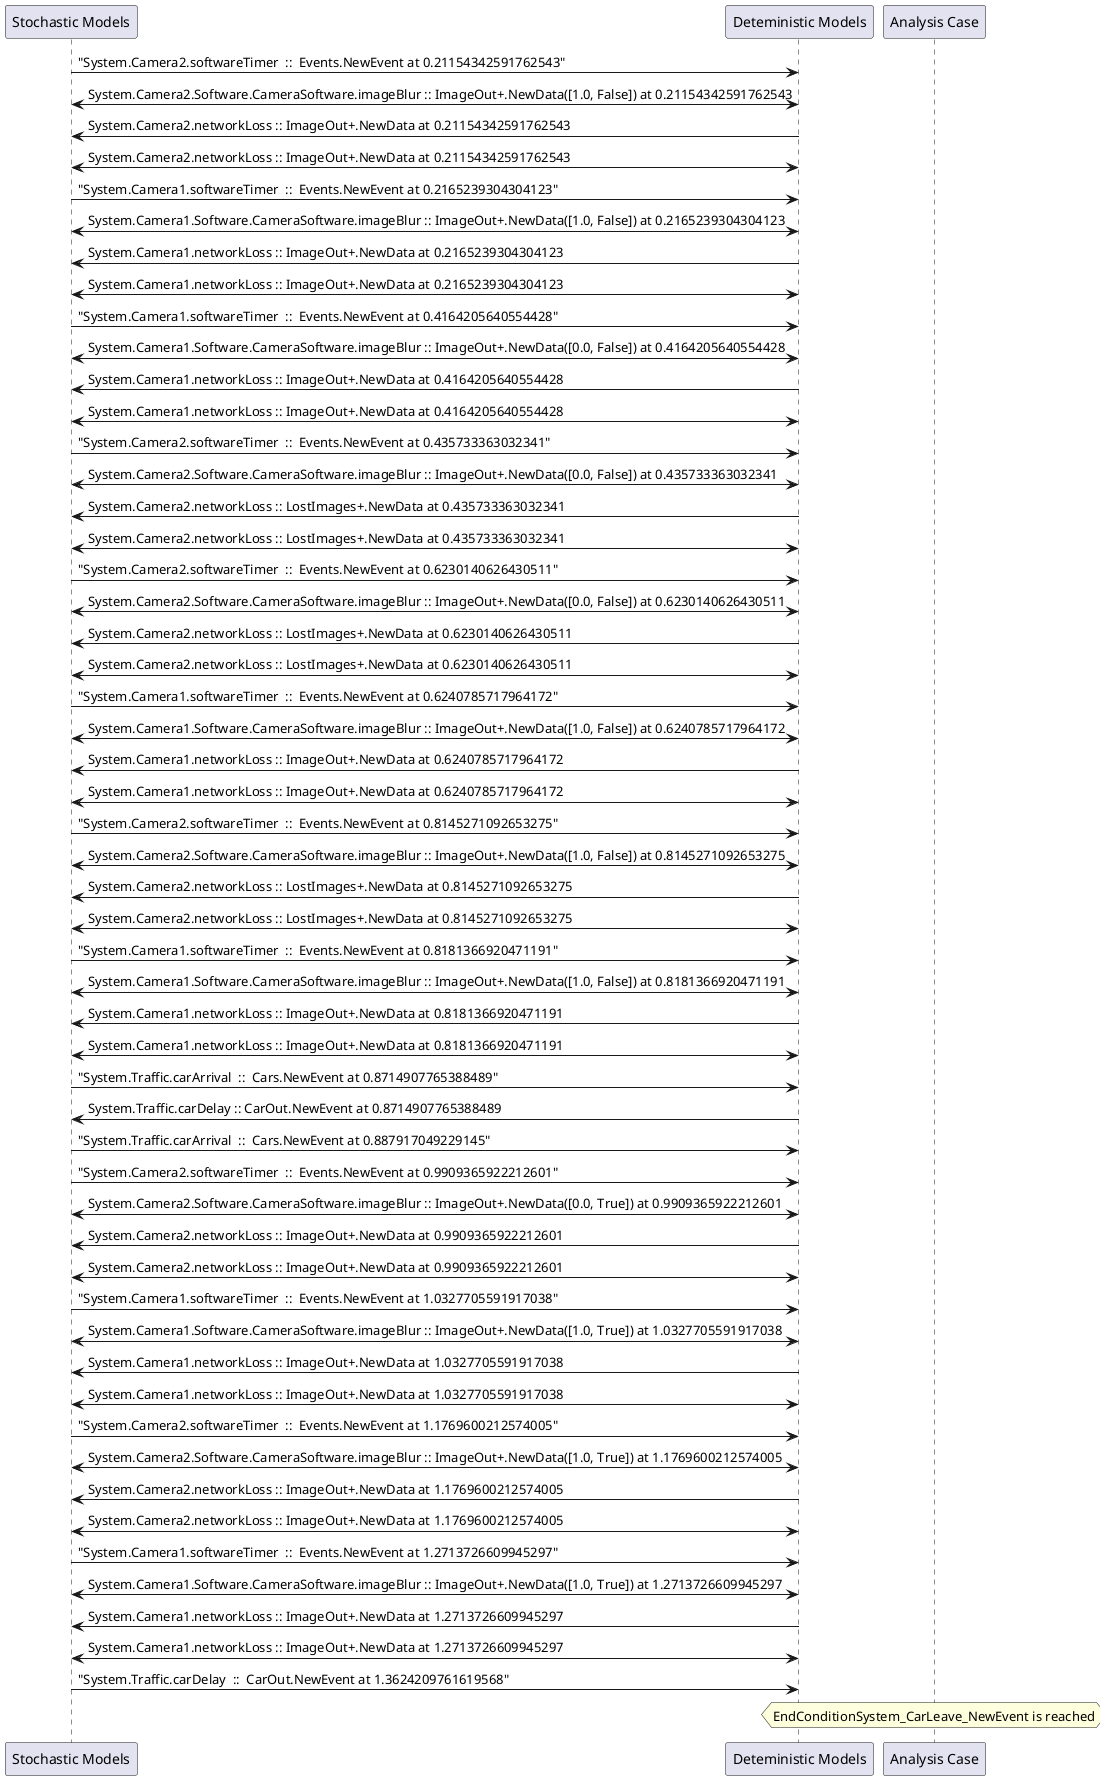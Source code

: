 
	@startuml
	participant "Stochastic Models" as stochmodel
	participant "Deteministic Models" as detmodel
	participant "Analysis Case" as analysis
	{26536_stop} stochmodel -> detmodel : "System.Camera2.softwareTimer  ::  Events.NewEvent at 0.21154342591762543"
detmodel <-> stochmodel : System.Camera2.Software.CameraSoftware.imageBlur :: ImageOut+.NewData([1.0, False]) at 0.21154342591762543
detmodel -> stochmodel : System.Camera2.networkLoss :: ImageOut+.NewData at 0.21154342591762543
detmodel <-> stochmodel : System.Camera2.networkLoss :: ImageOut+.NewData at 0.21154342591762543
{26521_stop} stochmodel -> detmodel : "System.Camera1.softwareTimer  ::  Events.NewEvent at 0.2165239304304123"
detmodel <-> stochmodel : System.Camera1.Software.CameraSoftware.imageBlur :: ImageOut+.NewData([1.0, False]) at 0.2165239304304123
detmodel -> stochmodel : System.Camera1.networkLoss :: ImageOut+.NewData at 0.2165239304304123
detmodel <-> stochmodel : System.Camera1.networkLoss :: ImageOut+.NewData at 0.2165239304304123
{26522_stop} stochmodel -> detmodel : "System.Camera1.softwareTimer  ::  Events.NewEvent at 0.4164205640554428"
detmodel <-> stochmodel : System.Camera1.Software.CameraSoftware.imageBlur :: ImageOut+.NewData([0.0, False]) at 0.4164205640554428
detmodel -> stochmodel : System.Camera1.networkLoss :: ImageOut+.NewData at 0.4164205640554428
detmodel <-> stochmodel : System.Camera1.networkLoss :: ImageOut+.NewData at 0.4164205640554428
{26537_stop} stochmodel -> detmodel : "System.Camera2.softwareTimer  ::  Events.NewEvent at 0.435733363032341"
detmodel <-> stochmodel : System.Camera2.Software.CameraSoftware.imageBlur :: ImageOut+.NewData([0.0, False]) at 0.435733363032341
detmodel -> stochmodel : System.Camera2.networkLoss :: LostImages+.NewData at 0.435733363032341
detmodel <-> stochmodel : System.Camera2.networkLoss :: LostImages+.NewData at 0.435733363032341
{26538_stop} stochmodel -> detmodel : "System.Camera2.softwareTimer  ::  Events.NewEvent at 0.6230140626430511"
detmodel <-> stochmodel : System.Camera2.Software.CameraSoftware.imageBlur :: ImageOut+.NewData([0.0, False]) at 0.6230140626430511
detmodel -> stochmodel : System.Camera2.networkLoss :: LostImages+.NewData at 0.6230140626430511
detmodel <-> stochmodel : System.Camera2.networkLoss :: LostImages+.NewData at 0.6230140626430511
{26523_stop} stochmodel -> detmodel : "System.Camera1.softwareTimer  ::  Events.NewEvent at 0.6240785717964172"
detmodel <-> stochmodel : System.Camera1.Software.CameraSoftware.imageBlur :: ImageOut+.NewData([1.0, False]) at 0.6240785717964172
detmodel -> stochmodel : System.Camera1.networkLoss :: ImageOut+.NewData at 0.6240785717964172
detmodel <-> stochmodel : System.Camera1.networkLoss :: ImageOut+.NewData at 0.6240785717964172
{26539_stop} stochmodel -> detmodel : "System.Camera2.softwareTimer  ::  Events.NewEvent at 0.8145271092653275"
detmodel <-> stochmodel : System.Camera2.Software.CameraSoftware.imageBlur :: ImageOut+.NewData([1.0, False]) at 0.8145271092653275
detmodel -> stochmodel : System.Camera2.networkLoss :: LostImages+.NewData at 0.8145271092653275
detmodel <-> stochmodel : System.Camera2.networkLoss :: LostImages+.NewData at 0.8145271092653275
{26524_stop} stochmodel -> detmodel : "System.Camera1.softwareTimer  ::  Events.NewEvent at 0.8181366920471191"
detmodel <-> stochmodel : System.Camera1.Software.CameraSoftware.imageBlur :: ImageOut+.NewData([1.0, False]) at 0.8181366920471191
detmodel -> stochmodel : System.Camera1.networkLoss :: ImageOut+.NewData at 0.8181366920471191
detmodel <-> stochmodel : System.Camera1.networkLoss :: ImageOut+.NewData at 0.8181366920471191
{26552_stop} stochmodel -> detmodel : "System.Traffic.carArrival  ::  Cars.NewEvent at 0.8714907765388489"
{26560_start} detmodel -> stochmodel : System.Traffic.carDelay :: CarOut.NewEvent at 0.8714907765388489
{26553_stop} stochmodel -> detmodel : "System.Traffic.carArrival  ::  Cars.NewEvent at 0.887917049229145"
{26540_stop} stochmodel -> detmodel : "System.Camera2.softwareTimer  ::  Events.NewEvent at 0.9909365922212601"
detmodel <-> stochmodel : System.Camera2.Software.CameraSoftware.imageBlur :: ImageOut+.NewData([0.0, True]) at 0.9909365922212601
detmodel -> stochmodel : System.Camera2.networkLoss :: ImageOut+.NewData at 0.9909365922212601
detmodel <-> stochmodel : System.Camera2.networkLoss :: ImageOut+.NewData at 0.9909365922212601
{26525_stop} stochmodel -> detmodel : "System.Camera1.softwareTimer  ::  Events.NewEvent at 1.0327705591917038"
detmodel <-> stochmodel : System.Camera1.Software.CameraSoftware.imageBlur :: ImageOut+.NewData([1.0, True]) at 1.0327705591917038
detmodel -> stochmodel : System.Camera1.networkLoss :: ImageOut+.NewData at 1.0327705591917038
detmodel <-> stochmodel : System.Camera1.networkLoss :: ImageOut+.NewData at 1.0327705591917038
{26541_stop} stochmodel -> detmodel : "System.Camera2.softwareTimer  ::  Events.NewEvent at 1.1769600212574005"
detmodel <-> stochmodel : System.Camera2.Software.CameraSoftware.imageBlur :: ImageOut+.NewData([1.0, True]) at 1.1769600212574005
detmodel -> stochmodel : System.Camera2.networkLoss :: ImageOut+.NewData at 1.1769600212574005
detmodel <-> stochmodel : System.Camera2.networkLoss :: ImageOut+.NewData at 1.1769600212574005
{26526_stop} stochmodel -> detmodel : "System.Camera1.softwareTimer  ::  Events.NewEvent at 1.2713726609945297"
detmodel <-> stochmodel : System.Camera1.Software.CameraSoftware.imageBlur :: ImageOut+.NewData([1.0, True]) at 1.2713726609945297
detmodel -> stochmodel : System.Camera1.networkLoss :: ImageOut+.NewData at 1.2713726609945297
detmodel <-> stochmodel : System.Camera1.networkLoss :: ImageOut+.NewData at 1.2713726609945297
{26560_stop} stochmodel -> detmodel : "System.Traffic.carDelay  ::  CarOut.NewEvent at 1.3624209761619568"
{26560_start} <-> {26560_stop} : delay
hnote over analysis 
EndConditionSystem_CarLeave_NewEvent is reached
endnote
@enduml